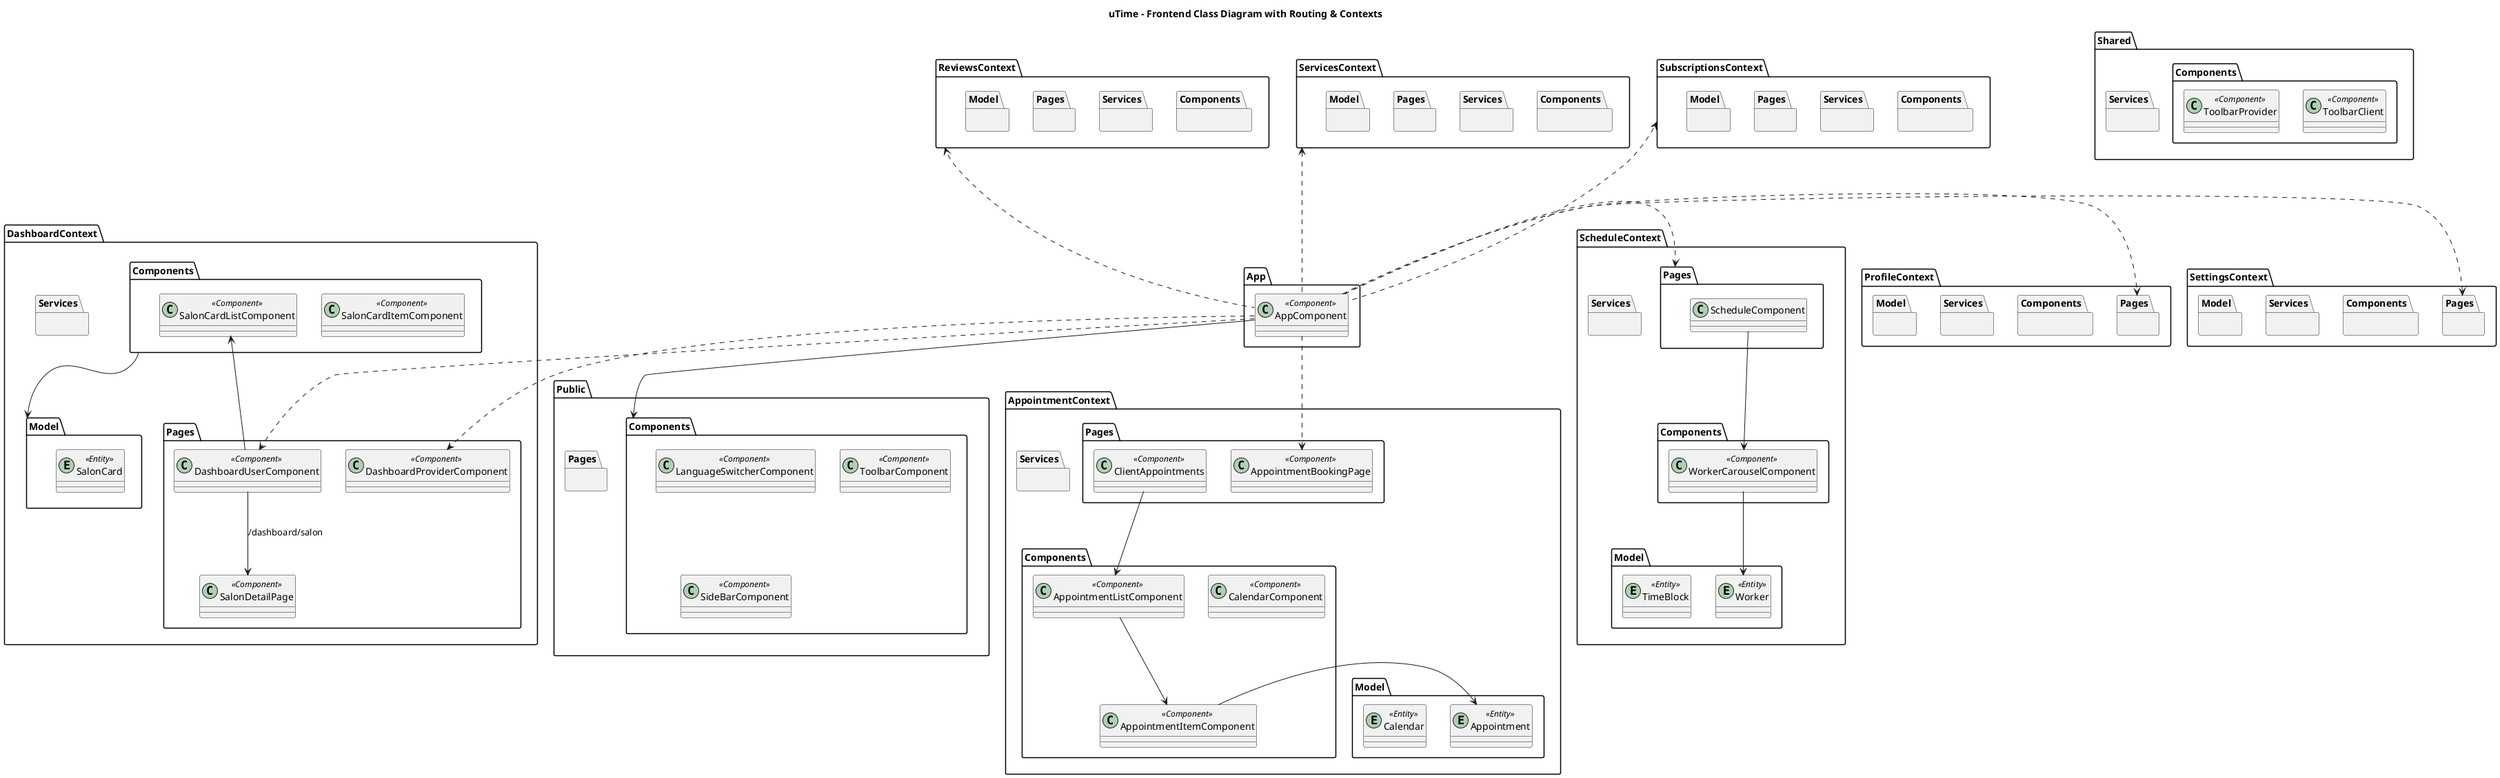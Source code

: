 @startuml
title uTime - Frontend Class Diagram with Routing & Contexts

' === Shared ===
package Shared {
  package Components {
    class ToolbarClient <<Component>>{
    }
    class ToolbarProvider <<Component>>

  }
  package Services { }
}

' === Application Shell ===
package App {
  class AppComponent <<Component>> { }
}

' === Public Pages ===
package Public {
  package Components {
    class LanguageSwitcherComponent <<Component>> { }
    class ToolbarComponent <<Component>> {}
    class SideBarComponent <<Component>> {}
  }
  package Pages { }
}

' === Dashboard Context ===
package DashboardContext {
  package Components {
    class SalonCardItemComponent <<Component>> {}
    class SalonCardListComponent <<Component>> {}
  }
  package Services { }
  package Pages {
    class DashboardUserComponent <<Component>> { }
    class DashboardProviderComponent <<Component>> { }
    class SalonDetailPage <<Component>> { }
  }
  package Model {
    entity SalonCard <<Entity>>{
    }
  }
  SalonCardListComponent <-- DashboardUserComponent
  Components --> Model
}

' === Appointment Context ===
package AppointmentContext {
  package Components {
    class CalendarComponent <<Component>> {}
    class AppointmentItemComponent <<Component>> {}
    class AppointmentListComponent <<Component>> {}
  }
  package Model {
    entity Calendar <<Entity>>{}
    entity Appointment <<Entity>>{}
  }
  package Services { }
  package Pages {
    class AppointmentBookingPage <<Component>> {}
    'Trae worker y timeblock?

    class ClientAppointments <<Component>> {}
  }
  ClientAppointments --> AppointmentListComponent
  AppointmentListComponent --> AppointmentItemComponent
  AppointmentItemComponent -> Appointment
}


' === Profile Context ===
package ProfileContext{
  package Components { }
  package Services { }
  package Pages {}
  package Model {}
}

' === Schedule Context ===
package ScheduleContext {
  package Components {
    'CalendarComponent?
    'TimeBlockComponent?
    class WorkerCarouselComponent <<Component>> {}
  }
  package Services {}

  package Pages {
    class ScheduleComponent {}
  }
  package Model {
    entity Worker <<Entity>> {}
    entity TimeBlock <<Entity>> {}
  }
  WorkerCarouselComponent --> Worker
  ScheduleComponent --> WorkerCarouselComponent

}

' === Settings Context ===
package SettingsContext {
  package Components { }
  package Services { }
  package Pages {}
  package Model {}
}

package ReviewsContext{
  package Components { }
  package Services { }
  package Pages {}
  package Model {}
}

package ServicesContext{
  package Components { }
  package Services { }
  package Pages {}
  package Model {}
}

package SubscriptionsContext{
  package Components { }
  package Services { }
  package Pages {}
  package Model {}
}

' === Routing ===
AppComponent ..> DashboardUserComponent
AppComponent ..> DashboardProviderComponent
AppComponent ..> AppointmentBookingPage
AppComponent .> ScheduleContext.Pages
ReviewsContext <... AppComponent
ServicesContext <... AppComponent
SubscriptionsContext <... AppComponent
AppComponent .> ProfileContext.Pages
AppComponent .> SettingsContext.Pages
AppComponent --> Public.Components
DashboardUserComponent --> SalonDetailPage                : "/dashboard/salon"

@enduml

'cosas que no se donde van:
'-salon
'-workers
'-services (corte de pelo, tintado, ese tipo de cosas)
'
'
'
